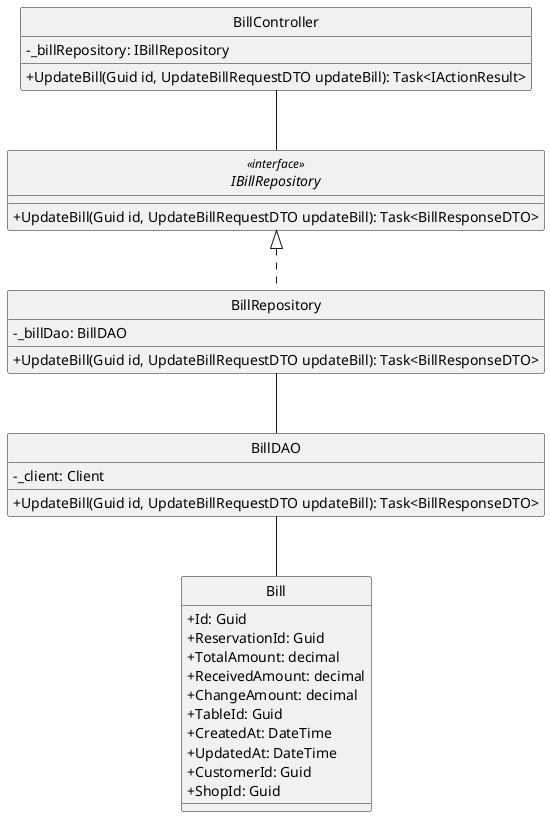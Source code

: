 @startuml
hide circle
skinparam classAttributeIconSize 0

class BillController {
    - _billRepository: IBillRepository
    + UpdateBill(Guid id, UpdateBillRequestDTO updateBill): Task<IActionResult> 
}

interface IBillRepository<<interface>> {
    + UpdateBill(Guid id, UpdateBillRequestDTO updateBill): Task<BillResponseDTO>
}

class BillRepository {
    - _billDao: BillDAO
    + UpdateBill(Guid id, UpdateBillRequestDTO updateBill): Task<BillResponseDTO>

}

class BillDAO {
    - _client: Client
    + UpdateBill(Guid id, UpdateBillRequestDTO updateBill): Task<BillResponseDTO>
}

class Bill {
    + Id: Guid
    + ReservationId: Guid
    + TotalAmount: decimal
    + ReceivedAmount: decimal
    + ChangeAmount: decimal
    + TableId: Guid
    + CreatedAt: DateTime
    + UpdatedAt: DateTime
    + CustomerId: Guid
    + ShopId: Guid
}

BillController -- IBillRepository
IBillRepository <|.. BillRepository
BillRepository -- BillDAO
BillDAO -- Bill

@enduml
